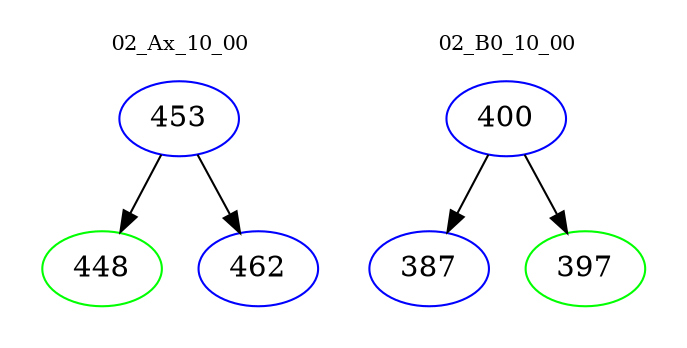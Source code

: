digraph{
subgraph cluster_0 {
color = white
label = "02_Ax_10_00";
fontsize=10;
T0_453 [label="453", color="blue"]
T0_453 -> T0_448 [color="black"]
T0_448 [label="448", color="green"]
T0_453 -> T0_462 [color="black"]
T0_462 [label="462", color="blue"]
}
subgraph cluster_1 {
color = white
label = "02_B0_10_00";
fontsize=10;
T1_400 [label="400", color="blue"]
T1_400 -> T1_387 [color="black"]
T1_387 [label="387", color="blue"]
T1_400 -> T1_397 [color="black"]
T1_397 [label="397", color="green"]
}
}
